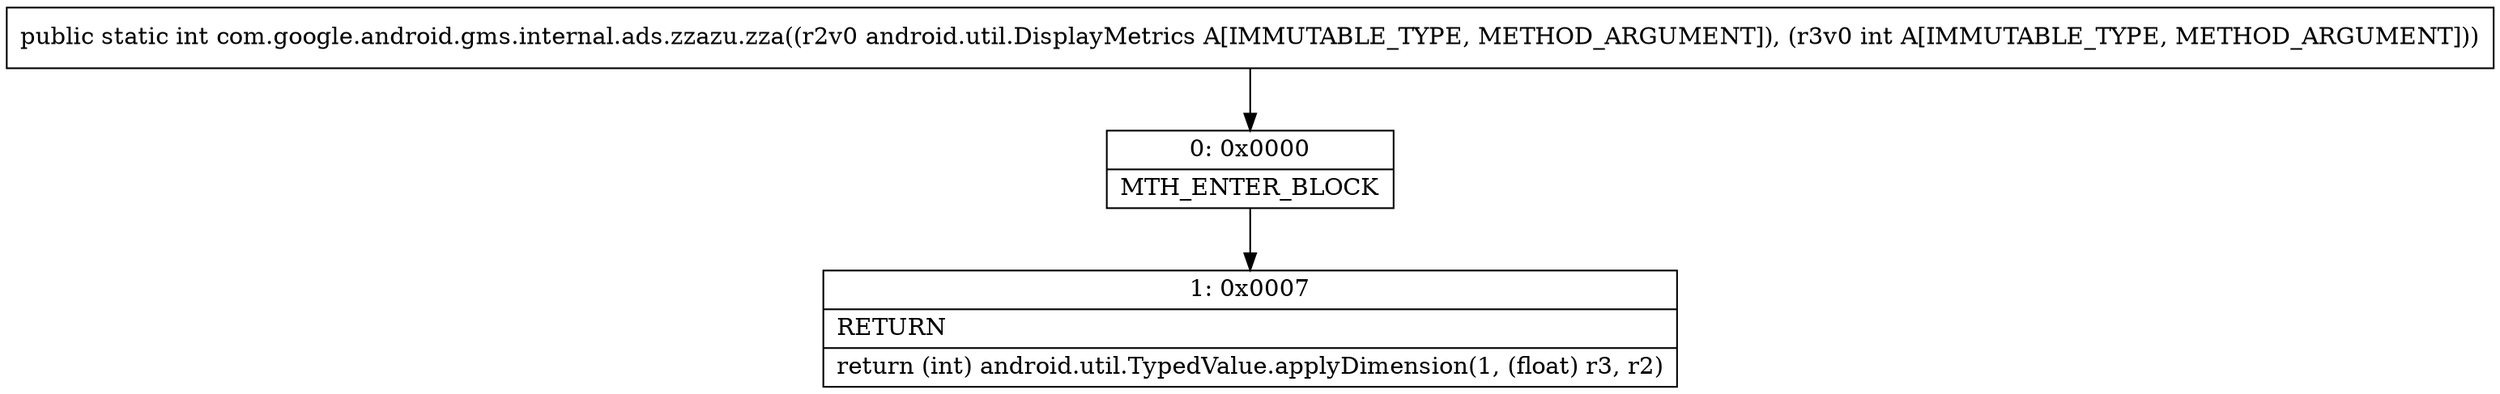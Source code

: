 digraph "CFG forcom.google.android.gms.internal.ads.zzazu.zza(Landroid\/util\/DisplayMetrics;I)I" {
Node_0 [shape=record,label="{0\:\ 0x0000|MTH_ENTER_BLOCK\l}"];
Node_1 [shape=record,label="{1\:\ 0x0007|RETURN\l|return (int) android.util.TypedValue.applyDimension(1, (float) r3, r2)\l}"];
MethodNode[shape=record,label="{public static int com.google.android.gms.internal.ads.zzazu.zza((r2v0 android.util.DisplayMetrics A[IMMUTABLE_TYPE, METHOD_ARGUMENT]), (r3v0 int A[IMMUTABLE_TYPE, METHOD_ARGUMENT])) }"];
MethodNode -> Node_0;
Node_0 -> Node_1;
}

